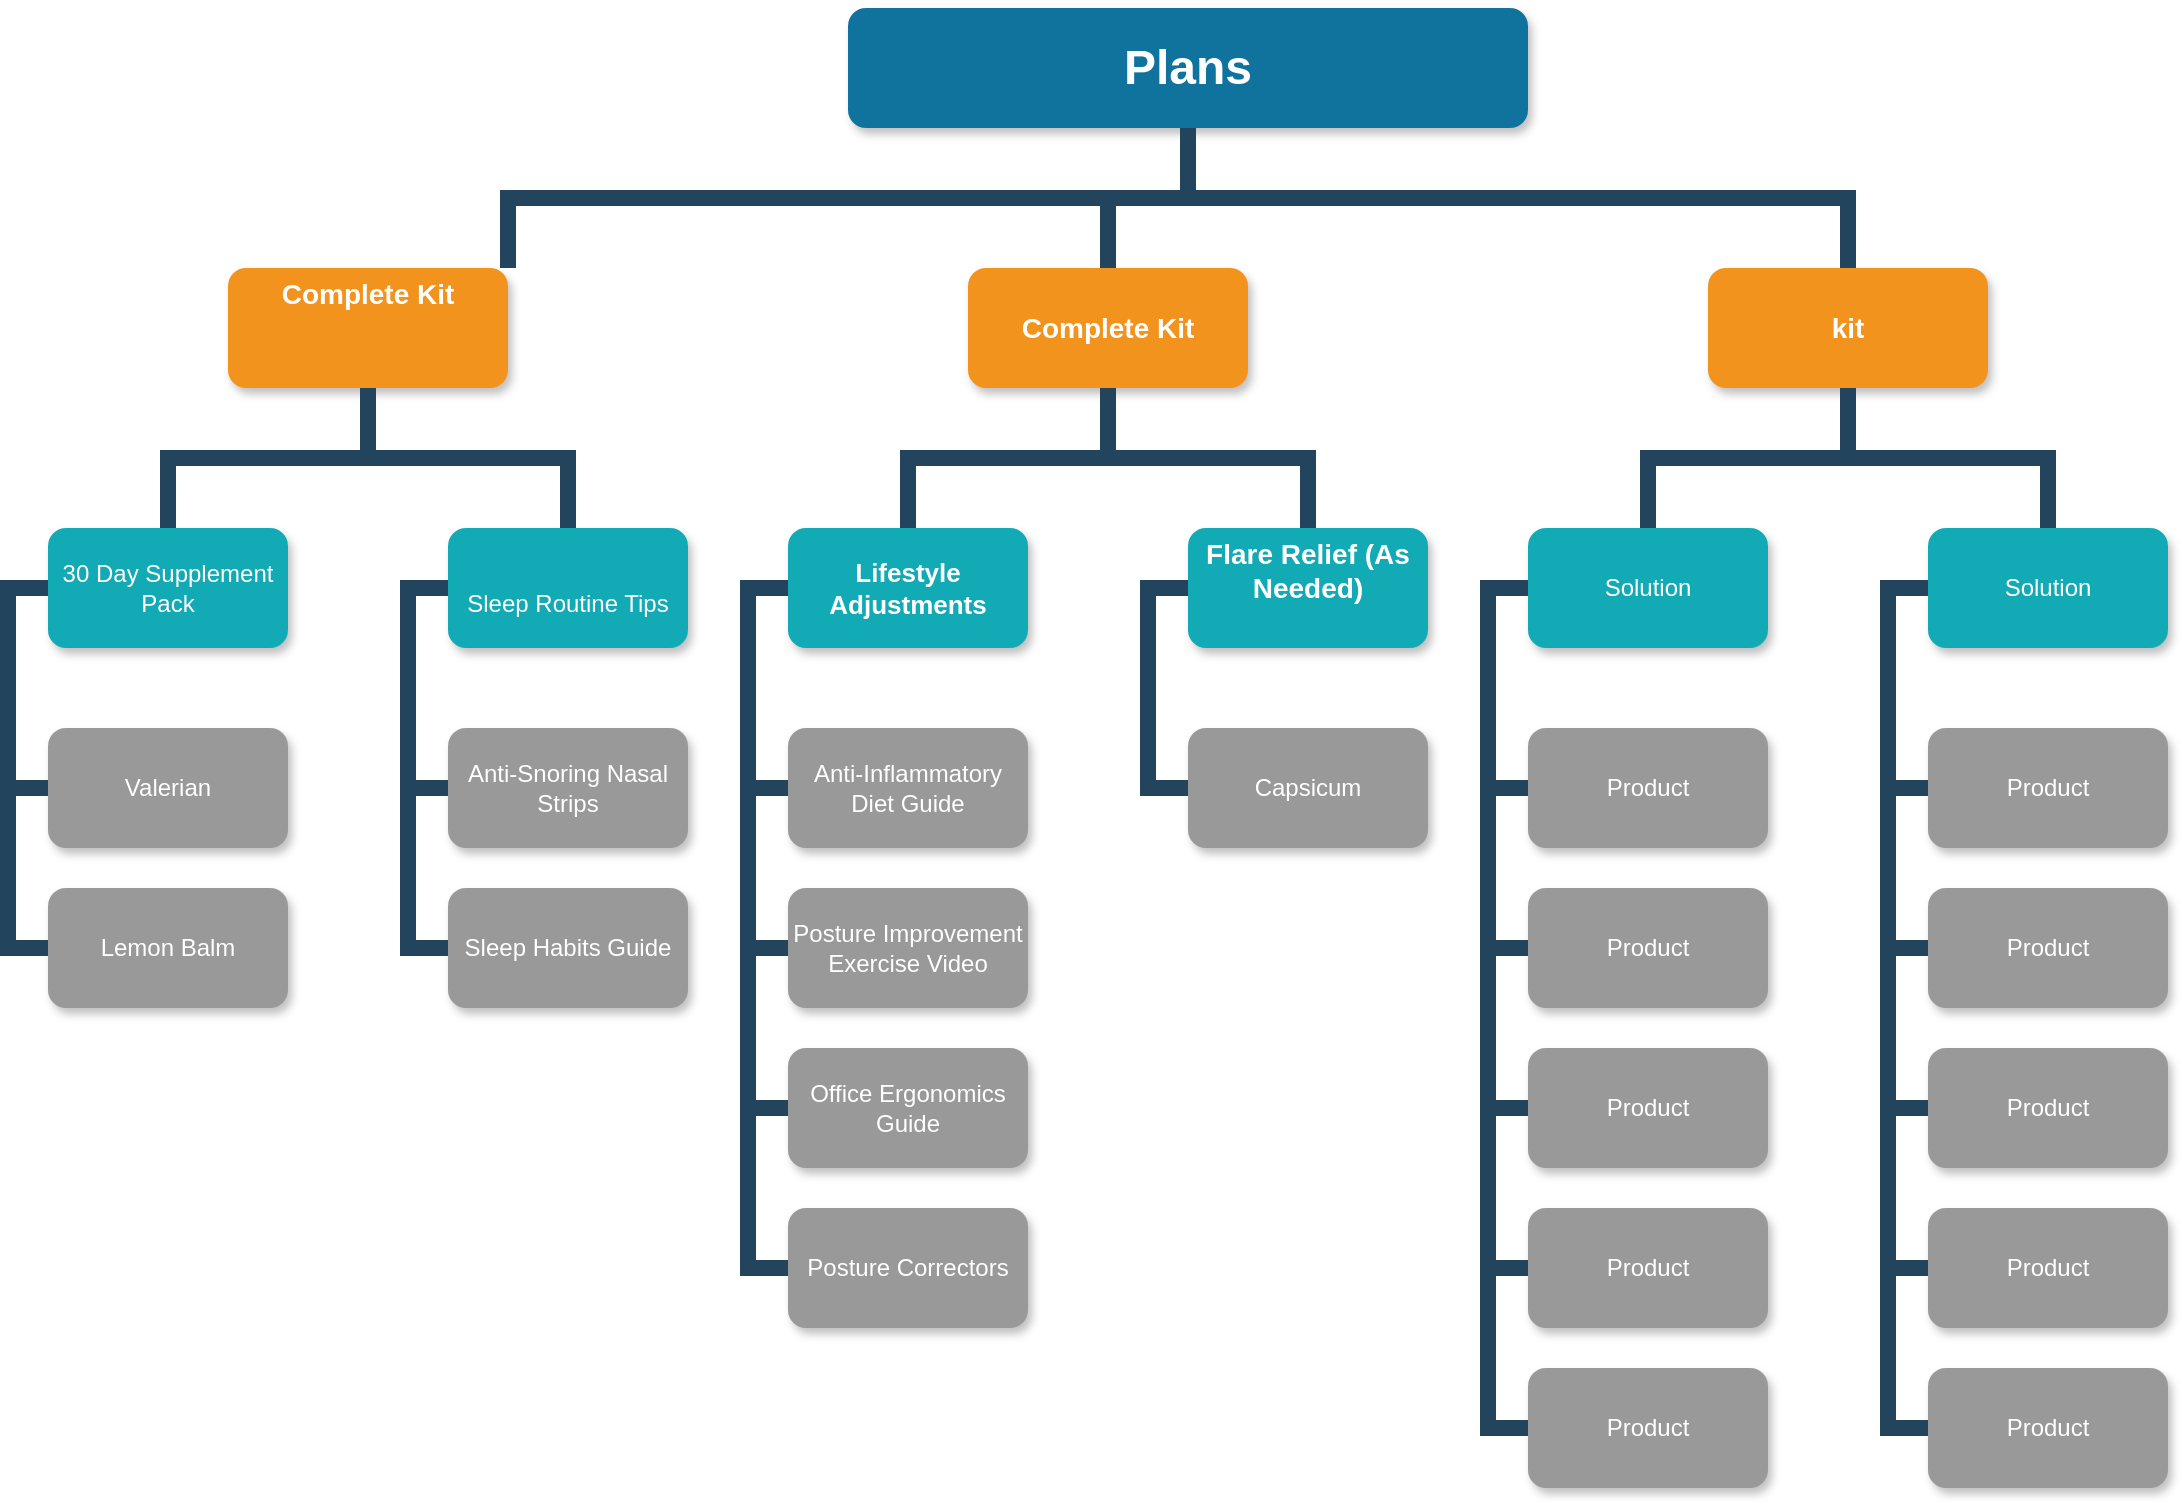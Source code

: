 <mxfile version="12.6.5" type="github">
  <diagram name="Page-1" id="64c3da0e-402f-94eb-ee01-a36477274f13">
    <mxGraphModel dx="1185" dy="635" grid="1" gridSize="10" guides="1" tooltips="1" connect="1" arrows="1" fold="1" page="1" pageScale="1" pageWidth="1169" pageHeight="826" background="#ffffff" math="0" shadow="0">
      <root>
        <mxCell id="0"/>
        <mxCell id="1" parent="0"/>
        <mxCell id="2" value="Plans" style="whiteSpace=wrap;rounded=1;shadow=1;fillColor=#10739E;strokeColor=none;fontColor=#FFFFFF;fontStyle=1;fontSize=24" parent="1" vertex="1">
          <mxGeometry x="1000" y="50" width="340" height="60" as="geometry"/>
        </mxCell>
        <mxCell id="3" value="Complete Kit&#xa;&#xa;" style="whiteSpace=wrap;rounded=1;fillColor=#F2931E;strokeColor=none;shadow=1;fontColor=#FFFFFF;fontStyle=1;fontSize=14" parent="1" vertex="1">
          <mxGeometry x="690" y="180.0" width="140" height="60" as="geometry"/>
        </mxCell>
        <mxCell id="4" value="Complete Kit" style="whiteSpace=wrap;rounded=1;fillColor=#F2931E;strokeColor=none;shadow=1;fontColor=#FFFFFF;fontStyle=1;fontSize=14" parent="1" vertex="1">
          <mxGeometry x="1060" y="180.0" width="140" height="60" as="geometry"/>
        </mxCell>
        <mxCell id="6" value="kit" style="whiteSpace=wrap;rounded=1;fillColor=#F2931E;strokeColor=none;shadow=1;fontColor=#FFFFFF;fontStyle=1;fontSize=14" parent="1" vertex="1">
          <mxGeometry x="1430" y="180.0" width="140" height="60" as="geometry"/>
        </mxCell>
        <mxCell id="10" value="30 Day Supplement Pack" style="whiteSpace=wrap;rounded=1;fillColor=#12AAB5;strokeColor=none;shadow=1;fontColor=#FFFFFF;" parent="1" vertex="1">
          <mxGeometry x="600" y="310.0" width="120" height="60" as="geometry"/>
        </mxCell>
        <mxCell id="12" value="&#xa;Sleep Routine Tips" style="whiteSpace=wrap;rounded=1;fillColor=#12AAB5;strokeColor=none;shadow=1;fontColor=#FFFFFF;" parent="1" vertex="1">
          <mxGeometry x="800" y="310.0" width="120" height="60" as="geometry"/>
        </mxCell>
        <mxCell id="23" value="Valerian" style="whiteSpace=wrap;rounded=1;fillColor=#999999;strokeColor=none;shadow=1;fontColor=#FFFFFF;fontStyle=0" parent="1" vertex="1">
          <mxGeometry x="600" y="410.0" width="120" height="60" as="geometry"/>
        </mxCell>
        <mxCell id="24" value="Lemon Balm" style="whiteSpace=wrap;rounded=1;fillColor=#999999;strokeColor=none;shadow=1;fontColor=#FFFFFF;fontStyle=0" parent="1" vertex="1">
          <mxGeometry x="600.0" y="490.0" width="120" height="60" as="geometry"/>
        </mxCell>
        <mxCell id="38" value="Anti-Snoring Nasal Strips" style="whiteSpace=wrap;rounded=1;fillColor=#999999;strokeColor=none;shadow=1;fontColor=#FFFFFF;fontStyle=0" parent="1" vertex="1">
          <mxGeometry x="800.0" y="410.0" width="120" height="60" as="geometry"/>
        </mxCell>
        <mxCell id="39" value="Sleep Habits Guide" style="whiteSpace=wrap;rounded=1;fillColor=#999999;strokeColor=none;shadow=1;fontColor=#FFFFFF;fontStyle=0" parent="1" vertex="1">
          <mxGeometry x="800.0" y="490.0" width="120" height="60" as="geometry"/>
        </mxCell>
        <mxCell id="43" value="Lifestyle Adjustments" style="whiteSpace=wrap;rounded=1;fillColor=#12AAB5;strokeColor=none;shadow=1;fontColor=#FFFFFF;fontSize=13;fontStyle=1" parent="1" vertex="1">
          <mxGeometry x="970.0" y="310.0" width="120" height="60" as="geometry"/>
        </mxCell>
        <mxCell id="44" value="Flare Relief (As Needed)&#xa;" style="whiteSpace=wrap;rounded=1;fillColor=#12AAB5;strokeColor=none;shadow=1;fontColor=#FFFFFF;fontStyle=1;fontSize=14;" parent="1" vertex="1">
          <mxGeometry x="1170.0" y="310.0" width="120" height="60" as="geometry"/>
        </mxCell>
        <mxCell id="45" value="Anti-Inflammatory Diet Guide" style="whiteSpace=wrap;rounded=1;fillColor=#999999;strokeColor=none;shadow=1;fontColor=#FFFFFF;fontStyle=0" parent="1" vertex="1">
          <mxGeometry x="970.0" y="410.0" width="120" height="60" as="geometry"/>
        </mxCell>
        <mxCell id="46" value="Posture Improvement Exercise Video" style="whiteSpace=wrap;rounded=1;fillColor=#999999;strokeColor=none;shadow=1;fontColor=#FFFFFF;fontStyle=0" parent="1" vertex="1">
          <mxGeometry x="970.0" y="490.0" width="120" height="60" as="geometry"/>
        </mxCell>
        <mxCell id="47" value="Office Ergonomics Guide" style="whiteSpace=wrap;rounded=1;fillColor=#999999;strokeColor=none;shadow=1;fontColor=#FFFFFF;fontStyle=0" parent="1" vertex="1">
          <mxGeometry x="970.0" y="570.0" width="120" height="60" as="geometry"/>
        </mxCell>
        <mxCell id="48" value="Posture Correctors" style="whiteSpace=wrap;rounded=1;fillColor=#999999;strokeColor=none;shadow=1;fontColor=#FFFFFF;fontStyle=0" parent="1" vertex="1">
          <mxGeometry x="970" y="650.0" width="120" height="60" as="geometry"/>
        </mxCell>
        <mxCell id="50" value="Capsicum" style="whiteSpace=wrap;rounded=1;fillColor=#999999;strokeColor=none;shadow=1;fontColor=#FFFFFF;fontStyle=0" parent="1" vertex="1">
          <mxGeometry x="1170.0" y="410.0" width="120" height="60" as="geometry"/>
        </mxCell>
        <mxCell id="103" value="" style="edgeStyle=elbowEdgeStyle;elbow=vertical;rounded=0;fontColor=#000000;endArrow=none;endFill=0;strokeWidth=8;strokeColor=#23445D;" parent="1" source="3" target="10" edge="1">
          <mxGeometry width="100" height="100" relative="1" as="geometry">
            <mxPoint x="550" y="300" as="sourcePoint"/>
            <mxPoint x="650" y="200" as="targetPoint"/>
          </mxGeometry>
        </mxCell>
        <mxCell id="104" value="" style="edgeStyle=elbowEdgeStyle;elbow=vertical;rounded=0;fontColor=#000000;endArrow=none;endFill=0;strokeWidth=8;strokeColor=#23445D;" parent="1" source="3" target="12" edge="1">
          <mxGeometry width="100" height="100" relative="1" as="geometry">
            <mxPoint x="890" y="300" as="sourcePoint"/>
            <mxPoint x="990" y="200" as="targetPoint"/>
          </mxGeometry>
        </mxCell>
        <mxCell id="105" value="" style="edgeStyle=elbowEdgeStyle;elbow=horizontal;rounded=0;fontColor=#000000;endArrow=none;endFill=0;strokeWidth=8;strokeColor=#23445D;" parent="1" source="10" target="23" edge="1">
          <mxGeometry width="100" height="100" relative="1" as="geometry">
            <mxPoint x="540" y="490" as="sourcePoint"/>
            <mxPoint x="640" y="390" as="targetPoint"/>
            <Array as="points">
              <mxPoint x="580" y="390"/>
            </Array>
          </mxGeometry>
        </mxCell>
        <mxCell id="106" value="" style="edgeStyle=elbowEdgeStyle;elbow=horizontal;rounded=0;fontColor=#000000;endArrow=none;endFill=0;strokeWidth=8;strokeColor=#23445D;" parent="1" source="10" target="24" edge="1">
          <mxGeometry width="100" height="100" relative="1" as="geometry">
            <mxPoint x="610" y="350" as="sourcePoint"/>
            <mxPoint x="610" y="450" as="targetPoint"/>
            <Array as="points">
              <mxPoint x="580" y="410"/>
            </Array>
          </mxGeometry>
        </mxCell>
        <mxCell id="111" value="" style="edgeStyle=elbowEdgeStyle;elbow=horizontal;rounded=0;fontColor=#000000;endArrow=none;endFill=0;strokeWidth=8;strokeColor=#23445D;" parent="1" target="38" edge="1">
          <mxGeometry width="100" height="100" relative="1" as="geometry">
            <mxPoint x="790" y="340.0" as="sourcePoint"/>
            <mxPoint x="790" y="440.0" as="targetPoint"/>
            <Array as="points">
              <mxPoint x="780" y="390"/>
            </Array>
          </mxGeometry>
        </mxCell>
        <mxCell id="112" value="" style="edgeStyle=elbowEdgeStyle;elbow=horizontal;rounded=0;fontColor=#000000;endArrow=none;endFill=0;strokeWidth=8;strokeColor=#23445D;" parent="1" source="12" target="39" edge="1">
          <mxGeometry width="100" height="100" relative="1" as="geometry">
            <mxPoint x="790" y="340.0" as="sourcePoint"/>
            <mxPoint x="790" y="520.0" as="targetPoint"/>
            <Array as="points">
              <mxPoint x="780" y="430"/>
            </Array>
          </mxGeometry>
        </mxCell>
        <mxCell id="116" value="" style="edgeStyle=elbowEdgeStyle;elbow=vertical;rounded=0;fontColor=#000000;endArrow=none;endFill=0;strokeWidth=8;strokeColor=#23445D;" parent="1" source="4" target="43" edge="1">
          <mxGeometry width="100" height="100" relative="1" as="geometry">
            <mxPoint x="770" y="250.0" as="sourcePoint"/>
            <mxPoint x="670" y="320" as="targetPoint"/>
          </mxGeometry>
        </mxCell>
        <mxCell id="117" value="" style="edgeStyle=elbowEdgeStyle;elbow=vertical;rounded=0;fontColor=#000000;endArrow=none;endFill=0;strokeWidth=8;strokeColor=#23445D;" parent="1" source="4" target="44" edge="1">
          <mxGeometry width="100" height="100" relative="1" as="geometry">
            <mxPoint x="770" y="250.0" as="sourcePoint"/>
            <mxPoint x="870" y="320" as="targetPoint"/>
          </mxGeometry>
        </mxCell>
        <mxCell id="118" value="" style="edgeStyle=elbowEdgeStyle;elbow=horizontal;rounded=0;fontColor=#000000;endArrow=none;endFill=0;strokeWidth=8;strokeColor=#23445D;" parent="1" source="43" target="45" edge="1">
          <mxGeometry width="100" height="100" relative="1" as="geometry">
            <mxPoint x="950" y="340.0" as="sourcePoint"/>
            <mxPoint x="960.0" y="440" as="targetPoint"/>
            <Array as="points">
              <mxPoint x="950" y="390"/>
            </Array>
          </mxGeometry>
        </mxCell>
        <mxCell id="119" value="" style="edgeStyle=elbowEdgeStyle;elbow=horizontal;rounded=0;fontColor=#000000;endArrow=none;endFill=0;strokeWidth=8;strokeColor=#23445D;" parent="1" source="43" target="46" edge="1">
          <mxGeometry width="100" height="100" relative="1" as="geometry">
            <mxPoint x="960" y="340" as="sourcePoint"/>
            <mxPoint x="960.0" y="520" as="targetPoint"/>
            <Array as="points">
              <mxPoint x="950" y="430"/>
            </Array>
          </mxGeometry>
        </mxCell>
        <mxCell id="120" value="" style="edgeStyle=elbowEdgeStyle;elbow=horizontal;rounded=0;fontColor=#000000;endArrow=none;endFill=0;strokeWidth=8;strokeColor=#23445D;" parent="1" source="43" edge="1">
          <mxGeometry width="100" height="100" relative="1" as="geometry">
            <mxPoint x="960" y="340" as="sourcePoint"/>
            <mxPoint x="960" y="680" as="targetPoint"/>
            <Array as="points">
              <mxPoint x="950" y="560"/>
            </Array>
          </mxGeometry>
        </mxCell>
        <mxCell id="121" value="" style="edgeStyle=elbowEdgeStyle;elbow=horizontal;rounded=0;fontColor=#000000;endArrow=none;endFill=0;strokeWidth=8;strokeColor=#23445D;" parent="1" source="43" target="48" edge="1">
          <mxGeometry width="100" height="100" relative="1" as="geometry">
            <mxPoint x="960" y="340" as="sourcePoint"/>
            <mxPoint x="960" y="680" as="targetPoint"/>
            <Array as="points">
              <mxPoint x="950" y="510"/>
            </Array>
          </mxGeometry>
        </mxCell>
        <mxCell id="122" value="" style="edgeStyle=elbowEdgeStyle;elbow=horizontal;rounded=0;fontColor=#000000;endArrow=none;endFill=0;strokeWidth=8;strokeColor=#23445D;" parent="1" source="43" target="47" edge="1">
          <mxGeometry width="100" height="100" relative="1" as="geometry">
            <mxPoint x="960" y="340" as="sourcePoint"/>
            <mxPoint x="960.0" y="600" as="targetPoint"/>
            <Array as="points">
              <mxPoint x="950" y="480"/>
            </Array>
          </mxGeometry>
        </mxCell>
        <mxCell id="123" value="" style="edgeStyle=elbowEdgeStyle;elbow=horizontal;rounded=0;fontColor=#000000;endArrow=none;endFill=0;strokeWidth=8;strokeColor=#23445D;" parent="1" source="44" target="50" edge="1">
          <mxGeometry width="100" height="100" relative="1" as="geometry">
            <mxPoint x="1140" y="340.0" as="sourcePoint"/>
            <mxPoint x="1150.0" y="440" as="targetPoint"/>
            <Array as="points">
              <mxPoint x="1150" y="390"/>
            </Array>
          </mxGeometry>
        </mxCell>
        <mxCell id="124" value="" style="edgeStyle=elbowEdgeStyle;elbow=horizontal;rounded=0;fontColor=#000000;endArrow=none;endFill=0;strokeWidth=8;strokeColor=#23445D;" parent="1" source="44" edge="1">
          <mxGeometry width="100" height="100" relative="1" as="geometry">
            <mxPoint x="1150" y="340" as="sourcePoint"/>
            <mxPoint x="1160" y="440" as="targetPoint"/>
            <Array as="points">
              <mxPoint x="1150" y="430"/>
            </Array>
          </mxGeometry>
        </mxCell>
        <mxCell id="125" value="" style="edgeStyle=elbowEdgeStyle;elbow=horizontal;rounded=0;fontColor=#000000;endArrow=none;endFill=0;strokeWidth=8;strokeColor=#23445D;" parent="1" source="44" edge="1">
          <mxGeometry width="100" height="100" relative="1" as="geometry">
            <mxPoint x="1150" y="340" as="sourcePoint"/>
            <mxPoint x="1150" y="440" as="targetPoint"/>
            <Array as="points">
              <mxPoint x="1150" y="550"/>
            </Array>
          </mxGeometry>
        </mxCell>
        <mxCell id="133" value="Solution" style="whiteSpace=wrap;rounded=1;fillColor=#12AAB5;strokeColor=none;shadow=1;fontColor=#FFFFFF;" parent="1" vertex="1">
          <mxGeometry x="1340.0" y="310.0" width="120" height="60" as="geometry"/>
        </mxCell>
        <mxCell id="134" value="Solution" style="whiteSpace=wrap;rounded=1;fillColor=#12AAB5;strokeColor=none;shadow=1;fontColor=#FFFFFF;" parent="1" vertex="1">
          <mxGeometry x="1540.0" y="310.0" width="120" height="60" as="geometry"/>
        </mxCell>
        <mxCell id="135" value="Product" style="whiteSpace=wrap;rounded=1;fillColor=#999999;strokeColor=none;shadow=1;fontColor=#FFFFFF;fontStyle=0" parent="1" vertex="1">
          <mxGeometry x="1340.0" y="410.0" width="120" height="60" as="geometry"/>
        </mxCell>
        <mxCell id="136" value="Product" style="whiteSpace=wrap;rounded=1;fillColor=#999999;strokeColor=none;shadow=1;fontColor=#FFFFFF;fontStyle=0" parent="1" vertex="1">
          <mxGeometry x="1340" y="490.0" width="120" height="60" as="geometry"/>
        </mxCell>
        <mxCell id="137" value="Product" style="whiteSpace=wrap;rounded=1;fillColor=#999999;strokeColor=none;shadow=1;fontColor=#FFFFFF;fontStyle=0" parent="1" vertex="1">
          <mxGeometry x="1340.0" y="570.0" width="120" height="60" as="geometry"/>
        </mxCell>
        <mxCell id="138" value="Product" style="whiteSpace=wrap;rounded=1;fillColor=#999999;strokeColor=none;shadow=1;fontColor=#FFFFFF;fontStyle=0" parent="1" vertex="1">
          <mxGeometry x="1340" y="650.0" width="120" height="60" as="geometry"/>
        </mxCell>
        <mxCell id="139" value="Product" style="whiteSpace=wrap;rounded=1;fillColor=#999999;strokeColor=none;shadow=1;fontColor=#FFFFFF;fontStyle=0" parent="1" vertex="1">
          <mxGeometry x="1340" y="730.0" width="120" height="60" as="geometry"/>
        </mxCell>
        <mxCell id="140" value="Product" style="whiteSpace=wrap;rounded=1;fillColor=#999999;strokeColor=none;shadow=1;fontColor=#FFFFFF;fontStyle=0" parent="1" vertex="1">
          <mxGeometry x="1540.0" y="410.0" width="120" height="60" as="geometry"/>
        </mxCell>
        <mxCell id="141" value="Product" style="whiteSpace=wrap;rounded=1;fillColor=#999999;strokeColor=none;shadow=1;fontColor=#FFFFFF;fontStyle=0" parent="1" vertex="1">
          <mxGeometry x="1540.0" y="490.0" width="120" height="60" as="geometry"/>
        </mxCell>
        <mxCell id="142" value="Product" style="whiteSpace=wrap;rounded=1;fillColor=#999999;strokeColor=none;shadow=1;fontColor=#FFFFFF;fontStyle=0" parent="1" vertex="1">
          <mxGeometry x="1540.0" y="570.0" width="120" height="60" as="geometry"/>
        </mxCell>
        <mxCell id="143" value="Product" style="whiteSpace=wrap;rounded=1;fillColor=#999999;strokeColor=none;shadow=1;fontColor=#FFFFFF;fontStyle=0" parent="1" vertex="1">
          <mxGeometry x="1540.0" y="650.0" width="120" height="60" as="geometry"/>
        </mxCell>
        <mxCell id="144" value="Product" style="whiteSpace=wrap;rounded=1;fillColor=#999999;strokeColor=none;shadow=1;fontColor=#FFFFFF;fontStyle=0" parent="1" vertex="1">
          <mxGeometry x="1540.0" y="730.0" width="120" height="60" as="geometry"/>
        </mxCell>
        <mxCell id="145" value="" style="edgeStyle=elbowEdgeStyle;elbow=horizontal;rounded=0;fontColor=#000000;endArrow=none;endFill=0;strokeWidth=8;strokeColor=#23445D;" parent="1" source="133" target="135" edge="1">
          <mxGeometry width="100" height="100" relative="1" as="geometry">
            <mxPoint x="1320" y="340.0" as="sourcePoint"/>
            <mxPoint x="1330.0" y="440" as="targetPoint"/>
            <Array as="points">
              <mxPoint x="1320" y="390"/>
            </Array>
          </mxGeometry>
        </mxCell>
        <mxCell id="146" value="" style="edgeStyle=elbowEdgeStyle;elbow=horizontal;rounded=0;fontColor=#000000;endArrow=none;endFill=0;strokeWidth=8;strokeColor=#23445D;" parent="1" source="133" target="136" edge="1">
          <mxGeometry width="100" height="100" relative="1" as="geometry">
            <mxPoint x="1330" y="340" as="sourcePoint"/>
            <mxPoint x="1330.0" y="520" as="targetPoint"/>
            <Array as="points">
              <mxPoint x="1320" y="430"/>
            </Array>
          </mxGeometry>
        </mxCell>
        <mxCell id="147" value="" style="edgeStyle=elbowEdgeStyle;elbow=horizontal;rounded=0;fontColor=#000000;endArrow=none;endFill=0;strokeWidth=8;strokeColor=#23445D;" parent="1" source="133" target="139" edge="1">
          <mxGeometry width="100" height="100" relative="1" as="geometry">
            <mxPoint x="1330" y="340" as="sourcePoint"/>
            <mxPoint x="1330" y="760" as="targetPoint"/>
            <Array as="points">
              <mxPoint x="1320" y="560"/>
            </Array>
          </mxGeometry>
        </mxCell>
        <mxCell id="148" value="" style="edgeStyle=elbowEdgeStyle;elbow=horizontal;rounded=0;fontColor=#000000;endArrow=none;endFill=0;strokeWidth=8;strokeColor=#23445D;" parent="1" source="133" target="138" edge="1">
          <mxGeometry width="100" height="100" relative="1" as="geometry">
            <mxPoint x="1330" y="340" as="sourcePoint"/>
            <mxPoint x="1330" y="680" as="targetPoint"/>
            <Array as="points">
              <mxPoint x="1320" y="510"/>
            </Array>
          </mxGeometry>
        </mxCell>
        <mxCell id="149" value="" style="edgeStyle=elbowEdgeStyle;elbow=horizontal;rounded=0;fontColor=#000000;endArrow=none;endFill=0;strokeWidth=8;strokeColor=#23445D;" parent="1" source="133" target="137" edge="1">
          <mxGeometry width="100" height="100" relative="1" as="geometry">
            <mxPoint x="1330" y="340" as="sourcePoint"/>
            <mxPoint x="1330.0" y="600" as="targetPoint"/>
            <Array as="points">
              <mxPoint x="1320" y="480"/>
            </Array>
          </mxGeometry>
        </mxCell>
        <mxCell id="150" value="" style="edgeStyle=elbowEdgeStyle;elbow=horizontal;rounded=0;fontColor=#000000;endArrow=none;endFill=0;strokeWidth=8;strokeColor=#23445D;" parent="1" source="134" target="140" edge="1">
          <mxGeometry width="100" height="100" relative="1" as="geometry">
            <mxPoint x="1510" y="340.0" as="sourcePoint"/>
            <mxPoint x="1520.0" y="440" as="targetPoint"/>
            <Array as="points">
              <mxPoint x="1520" y="390"/>
            </Array>
          </mxGeometry>
        </mxCell>
        <mxCell id="151" value="" style="edgeStyle=elbowEdgeStyle;elbow=horizontal;rounded=0;fontColor=#000000;endArrow=none;endFill=0;strokeWidth=8;strokeColor=#23445D;" parent="1" source="134" target="141" edge="1">
          <mxGeometry width="100" height="100" relative="1" as="geometry">
            <mxPoint x="1520" y="340" as="sourcePoint"/>
            <mxPoint x="1520.0" y="520" as="targetPoint"/>
            <Array as="points">
              <mxPoint x="1520" y="430"/>
            </Array>
          </mxGeometry>
        </mxCell>
        <mxCell id="152" value="" style="edgeStyle=elbowEdgeStyle;elbow=horizontal;rounded=0;fontColor=#000000;endArrow=none;endFill=0;strokeWidth=8;strokeColor=#23445D;" parent="1" source="134" target="144" edge="1">
          <mxGeometry width="100" height="100" relative="1" as="geometry">
            <mxPoint x="1520" y="340" as="sourcePoint"/>
            <mxPoint x="1520" y="760" as="targetPoint"/>
            <Array as="points">
              <mxPoint x="1520" y="550"/>
            </Array>
          </mxGeometry>
        </mxCell>
        <mxCell id="153" value="" style="edgeStyle=elbowEdgeStyle;elbow=horizontal;rounded=0;fontColor=#000000;endArrow=none;endFill=0;strokeWidth=8;strokeColor=#23445D;" parent="1" source="134" target="143" edge="1">
          <mxGeometry width="100" height="100" relative="1" as="geometry">
            <mxPoint x="1520" y="340" as="sourcePoint"/>
            <mxPoint x="1520" y="680" as="targetPoint"/>
            <Array as="points">
              <mxPoint x="1520" y="510"/>
            </Array>
          </mxGeometry>
        </mxCell>
        <mxCell id="154" value="" style="edgeStyle=elbowEdgeStyle;elbow=horizontal;rounded=0;fontColor=#000000;endArrow=none;endFill=0;strokeWidth=8;strokeColor=#23445D;" parent="1" source="134" target="142" edge="1">
          <mxGeometry width="100" height="100" relative="1" as="geometry">
            <mxPoint x="1520" y="340" as="sourcePoint"/>
            <mxPoint x="1520.0" y="600" as="targetPoint"/>
            <Array as="points">
              <mxPoint x="1520" y="480"/>
            </Array>
          </mxGeometry>
        </mxCell>
        <mxCell id="221" value="" style="edgeStyle=elbowEdgeStyle;elbow=vertical;rounded=0;fontColor=#000000;endArrow=none;endFill=0;strokeWidth=8;strokeColor=#23445D;" parent="1" source="6" target="133" edge="1">
          <mxGeometry width="100" height="100" relative="1" as="geometry">
            <mxPoint x="1310" y="280" as="sourcePoint"/>
            <mxPoint x="1410" y="180" as="targetPoint"/>
          </mxGeometry>
        </mxCell>
        <mxCell id="222" value="" style="edgeStyle=elbowEdgeStyle;elbow=vertical;rounded=0;fontColor=#000000;endArrow=none;endFill=0;strokeWidth=8;strokeColor=#23445D;" parent="1" source="6" target="134" edge="1">
          <mxGeometry width="100" height="100" relative="1" as="geometry">
            <mxPoint x="1560" y="290" as="sourcePoint"/>
            <mxPoint x="1660" y="190" as="targetPoint"/>
          </mxGeometry>
        </mxCell>
        <mxCell id="229" value="" style="edgeStyle=elbowEdgeStyle;elbow=vertical;rounded=0;fontColor=#000000;endArrow=none;endFill=0;strokeWidth=8;strokeColor=#23445D;entryX=1;entryY=0;entryDx=0;entryDy=0;" parent="1" source="2" target="3" edge="1">
          <mxGeometry width="100" height="100" relative="1" as="geometry">
            <mxPoint x="540" y="140" as="sourcePoint"/>
            <mxPoint x="640" y="40" as="targetPoint"/>
          </mxGeometry>
        </mxCell>
        <mxCell id="230" value="" style="edgeStyle=elbowEdgeStyle;elbow=vertical;rounded=0;fontColor=#000000;endArrow=none;endFill=0;strokeWidth=8;strokeColor=#23445D;" parent="1" source="2" target="4" edge="1">
          <mxGeometry width="100" height="100" relative="1" as="geometry">
            <mxPoint x="550" y="150" as="sourcePoint"/>
            <mxPoint x="650" y="50" as="targetPoint"/>
          </mxGeometry>
        </mxCell>
        <mxCell id="231" value="" style="edgeStyle=elbowEdgeStyle;elbow=vertical;rounded=0;fontColor=#000000;endArrow=none;endFill=0;strokeWidth=8;strokeColor=#23445D;" parent="1" source="2" target="6" edge="1">
          <mxGeometry width="100" height="100" relative="1" as="geometry">
            <mxPoint x="560" y="160" as="sourcePoint"/>
            <mxPoint x="660" y="60" as="targetPoint"/>
          </mxGeometry>
        </mxCell>
      </root>
    </mxGraphModel>
  </diagram>
</mxfile>
